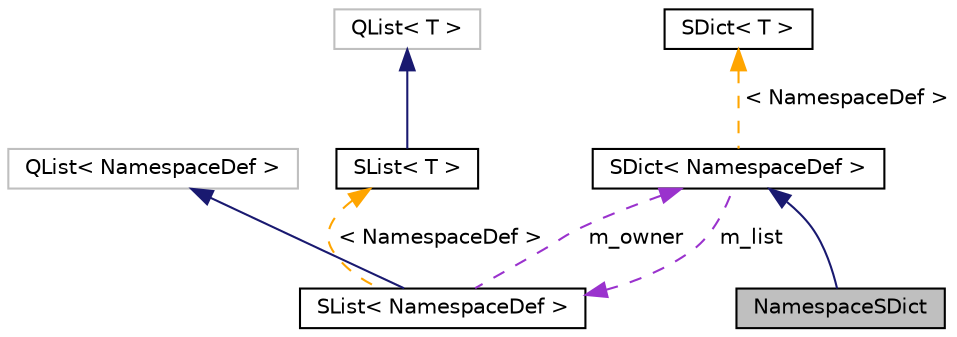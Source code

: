 digraph "NamespaceSDict"
{
 // INTERACTIVE_SVG=YES
 // LATEX_PDF_SIZE
  edge [fontname="Helvetica",fontsize="10",labelfontname="Helvetica",labelfontsize="10"];
  node [fontname="Helvetica",fontsize="10",shape=record];
  Node1 [label="NamespaceSDict",height=0.2,width=0.4,color="black", fillcolor="grey75", style="filled", fontcolor="black",tooltip="A sorted dictionary of NamespaceDef objects."];
  Node2 -> Node1 [dir="back",color="midnightblue",fontsize="10",style="solid",fontname="Helvetica"];
  Node2 [label="SDict\< NamespaceDef \>",height=0.2,width=0.4,color="black", fillcolor="white", style="filled",URL="$d1/d50/class_s_dict.html",tooltip=" "];
  Node3 -> Node2 [dir="back",color="darkorchid3",fontsize="10",style="dashed",label=" m_list" ,fontname="Helvetica"];
  Node3 [label="SList\< NamespaceDef \>",height=0.2,width=0.4,color="black", fillcolor="white", style="filled",URL="$df/dce/class_s_list.html",tooltip=" "];
  Node4 -> Node3 [dir="back",color="midnightblue",fontsize="10",style="solid",fontname="Helvetica"];
  Node4 [label="QList\< NamespaceDef \>",height=0.2,width=0.4,color="grey75", fillcolor="white", style="filled",tooltip=" "];
  Node2 -> Node3 [dir="back",color="darkorchid3",fontsize="10",style="dashed",label=" m_owner" ,fontname="Helvetica"];
  Node5 -> Node3 [dir="back",color="orange",fontsize="10",style="dashed",label=" \< NamespaceDef \>" ,fontname="Helvetica"];
  Node5 [label="SList\< T \>",height=0.2,width=0.4,color="black", fillcolor="white", style="filled",URL="$df/dce/class_s_list.html",tooltip="internal wrapper class that redirects compareValues() to the dictionary"];
  Node6 -> Node5 [dir="back",color="midnightblue",fontsize="10",style="solid",fontname="Helvetica"];
  Node6 [label="QList\< T \>",height=0.2,width=0.4,color="grey75", fillcolor="white", style="filled",tooltip=" "];
  Node7 -> Node2 [dir="back",color="orange",fontsize="10",style="dashed",label=" \< NamespaceDef \>" ,fontname="Helvetica"];
  Node7 [label="SDict\< T \>",height=0.2,width=0.4,color="black", fillcolor="white", style="filled",URL="$d1/d50/class_s_dict.html",tooltip="Ordered dictionary of elements of type T."];
}
